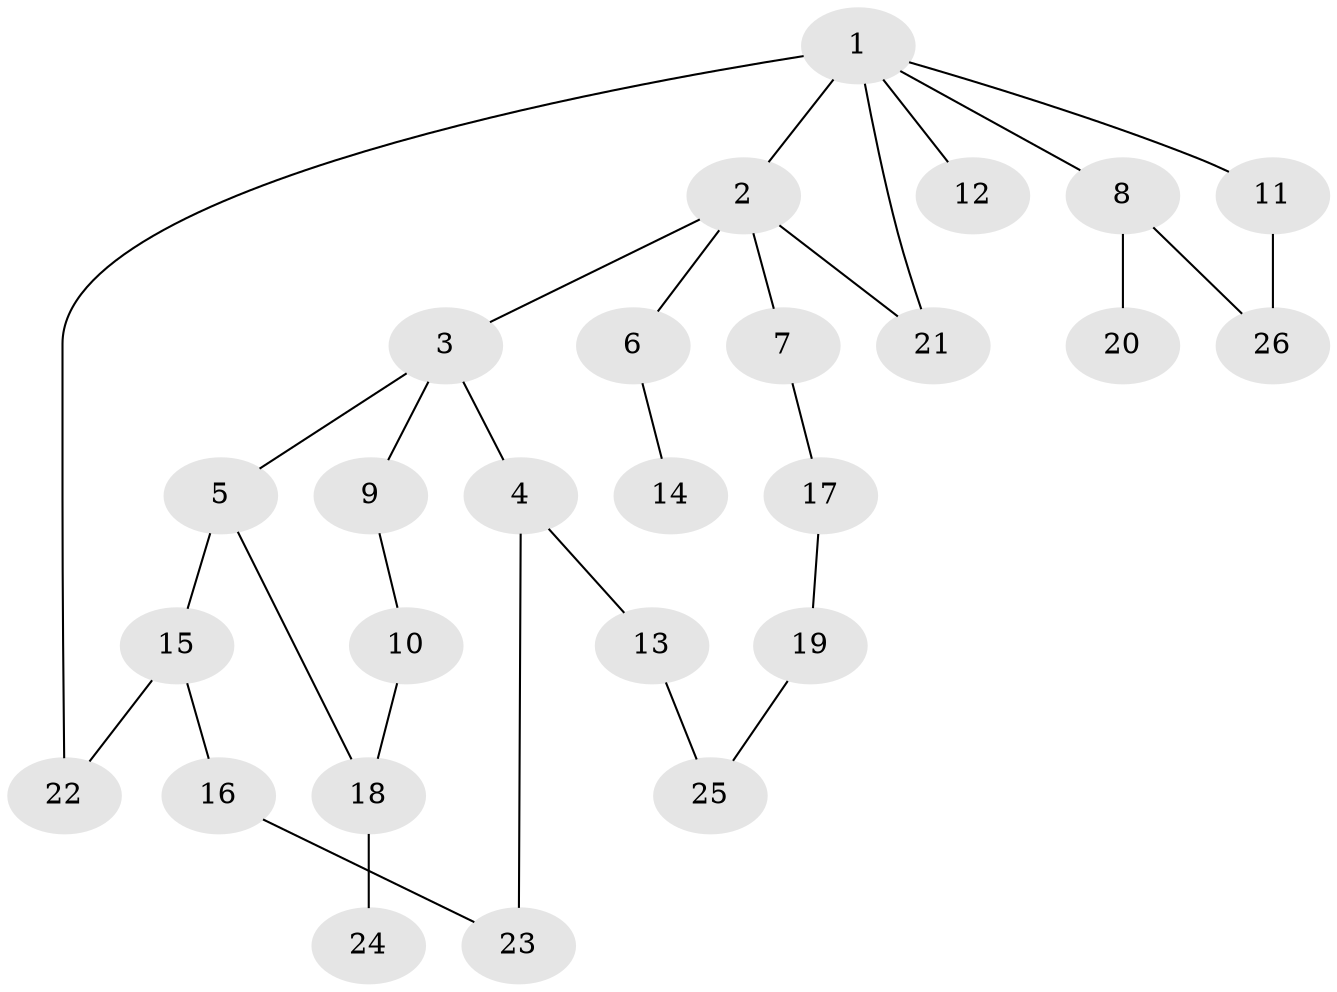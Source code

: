 // original degree distribution, {7: 0.011627906976744186, 8: 0.011627906976744186, 4: 0.06976744186046512, 3: 0.16279069767441862, 2: 0.29069767441860467, 5: 0.023255813953488372, 6: 0.023255813953488372, 1: 0.4069767441860465}
// Generated by graph-tools (version 1.1) at 2025/48/03/04/25 22:48:48]
// undirected, 26 vertices, 31 edges
graph export_dot {
  node [color=gray90,style=filled];
  1;
  2;
  3;
  4;
  5;
  6;
  7;
  8;
  9;
  10;
  11;
  12;
  13;
  14;
  15;
  16;
  17;
  18;
  19;
  20;
  21;
  22;
  23;
  24;
  25;
  26;
  1 -- 2 [weight=2.0];
  1 -- 8 [weight=1.0];
  1 -- 11 [weight=1.0];
  1 -- 12 [weight=1.0];
  1 -- 21 [weight=1.0];
  1 -- 22 [weight=1.0];
  2 -- 3 [weight=1.0];
  2 -- 6 [weight=1.0];
  2 -- 7 [weight=1.0];
  2 -- 21 [weight=1.0];
  3 -- 4 [weight=1.0];
  3 -- 5 [weight=1.0];
  3 -- 9 [weight=1.0];
  4 -- 13 [weight=1.0];
  4 -- 23 [weight=1.0];
  5 -- 15 [weight=1.0];
  5 -- 18 [weight=1.0];
  6 -- 14 [weight=1.0];
  7 -- 17 [weight=1.0];
  8 -- 20 [weight=1.0];
  8 -- 26 [weight=1.0];
  9 -- 10 [weight=1.0];
  10 -- 18 [weight=1.0];
  11 -- 26 [weight=1.0];
  13 -- 25 [weight=1.0];
  15 -- 16 [weight=1.0];
  15 -- 22 [weight=1.0];
  16 -- 23 [weight=1.0];
  17 -- 19 [weight=1.0];
  18 -- 24 [weight=2.0];
  19 -- 25 [weight=1.0];
}
